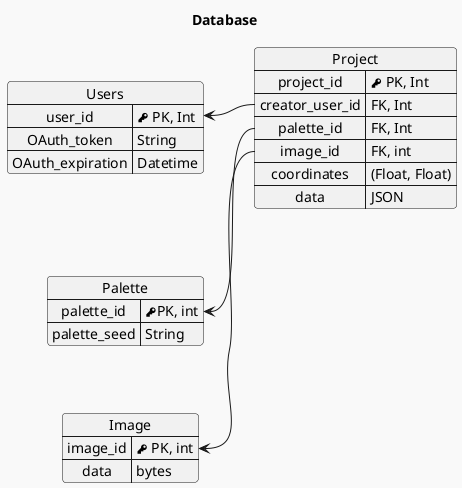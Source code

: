@startuml

!theme mars


'left to right direction
'top to bottom direction
'skinparam nodesep 10
'skinparam ranksep 150
'skinparam linetype polyline

Title Database

together {

    map Image {
        image_id => <&key> PK, int
        data => bytes
    }
    
    map Users {
        user_id     => <&key> PK, Int
        OAuth_token => String
        OAuth_expiration => Datetime
    }

    map Palette {
        palette_id => <&key>PK, int
        palette_seed => String
    }
}
Users -[hidden]d-> Palette
Palette -[hidden]d-> Image



map Project {
    project_id => <&key> PK, Int
    creator_user_id => FK, Int
    palette_id => FK, Int
    image_id  => FK, int
    coordinates => (Float, Float)
    data => JSON
}
Project::creator_user_id -> Users::user_id
Project::palette_id -> Palette::palette_id
Project::image_id -> Image::image_id

Users ---[hidden]-> Project
@enduml
